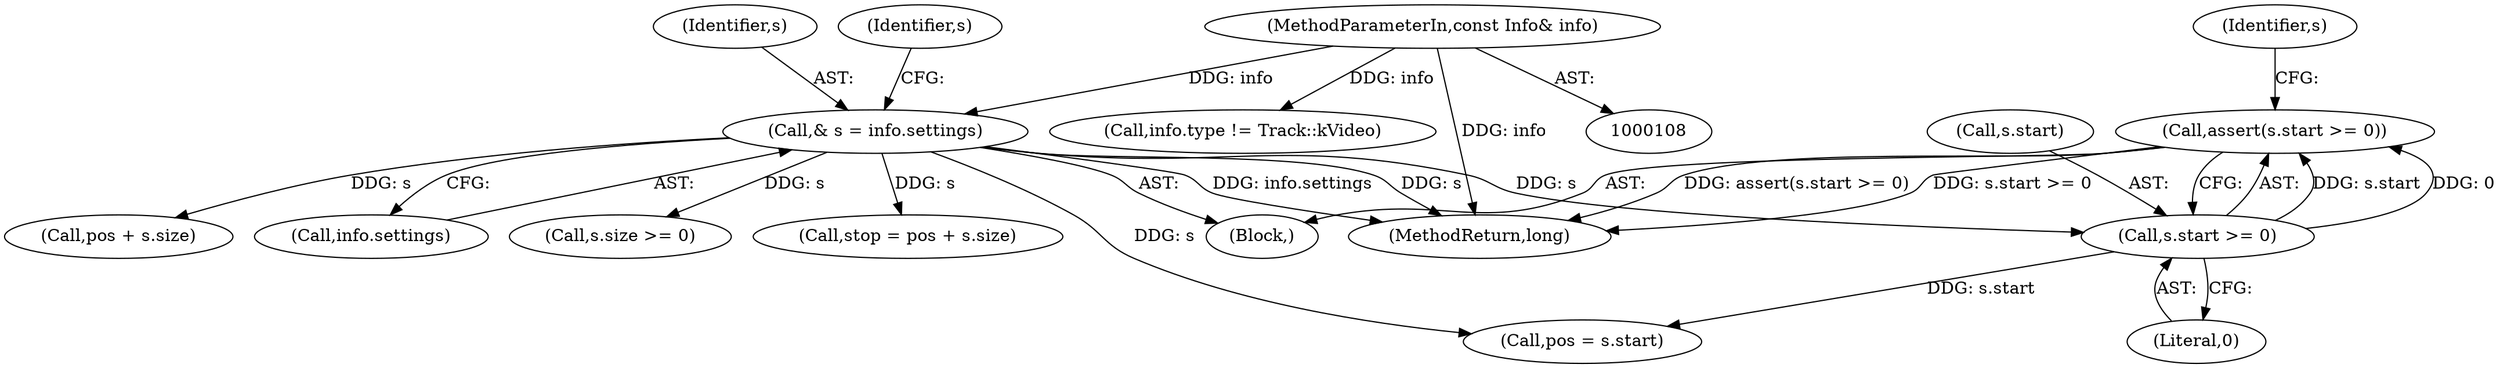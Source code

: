 digraph "1_Android_04839626ed859623901ebd3a5fd483982186b59d_168@API" {
"1000152" [label="(Call,assert(s.start >= 0))"];
"1000153" [label="(Call,s.start >= 0)"];
"1000147" [label="(Call,& s = info.settings)"];
"1000110" [label="(MethodParameterIn,const Info& info)"];
"1000155" [label="(Identifier,s)"];
"1000154" [label="(Call,s.start)"];
"1000161" [label="(Identifier,s)"];
"1000114" [label="(Block,)"];
"1000121" [label="(Call,info.type != Track::kVideo)"];
"1000148" [label="(Identifier,s)"];
"1000177" [label="(Call,pos + s.size)"];
"1000153" [label="(Call,s.start >= 0)"];
"1000152" [label="(Call,assert(s.start >= 0))"];
"1000147" [label="(Call,& s = info.settings)"];
"1000149" [label="(Call,info.settings)"];
"1000323" [label="(MethodReturn,long)"];
"1000157" [label="(Literal,0)"];
"1000110" [label="(MethodParameterIn,const Info& info)"];
"1000159" [label="(Call,s.size >= 0)"];
"1000175" [label="(Call,stop = pos + s.size)"];
"1000165" [label="(Call,pos = s.start)"];
"1000152" -> "1000114"  [label="AST: "];
"1000152" -> "1000153"  [label="CFG: "];
"1000153" -> "1000152"  [label="AST: "];
"1000161" -> "1000152"  [label="CFG: "];
"1000152" -> "1000323"  [label="DDG: assert(s.start >= 0)"];
"1000152" -> "1000323"  [label="DDG: s.start >= 0"];
"1000153" -> "1000152"  [label="DDG: s.start"];
"1000153" -> "1000152"  [label="DDG: 0"];
"1000153" -> "1000157"  [label="CFG: "];
"1000154" -> "1000153"  [label="AST: "];
"1000157" -> "1000153"  [label="AST: "];
"1000147" -> "1000153"  [label="DDG: s"];
"1000153" -> "1000165"  [label="DDG: s.start"];
"1000147" -> "1000114"  [label="AST: "];
"1000147" -> "1000149"  [label="CFG: "];
"1000148" -> "1000147"  [label="AST: "];
"1000149" -> "1000147"  [label="AST: "];
"1000155" -> "1000147"  [label="CFG: "];
"1000147" -> "1000323"  [label="DDG: info.settings"];
"1000147" -> "1000323"  [label="DDG: s"];
"1000110" -> "1000147"  [label="DDG: info"];
"1000147" -> "1000159"  [label="DDG: s"];
"1000147" -> "1000165"  [label="DDG: s"];
"1000147" -> "1000175"  [label="DDG: s"];
"1000147" -> "1000177"  [label="DDG: s"];
"1000110" -> "1000108"  [label="AST: "];
"1000110" -> "1000323"  [label="DDG: info"];
"1000110" -> "1000121"  [label="DDG: info"];
}
